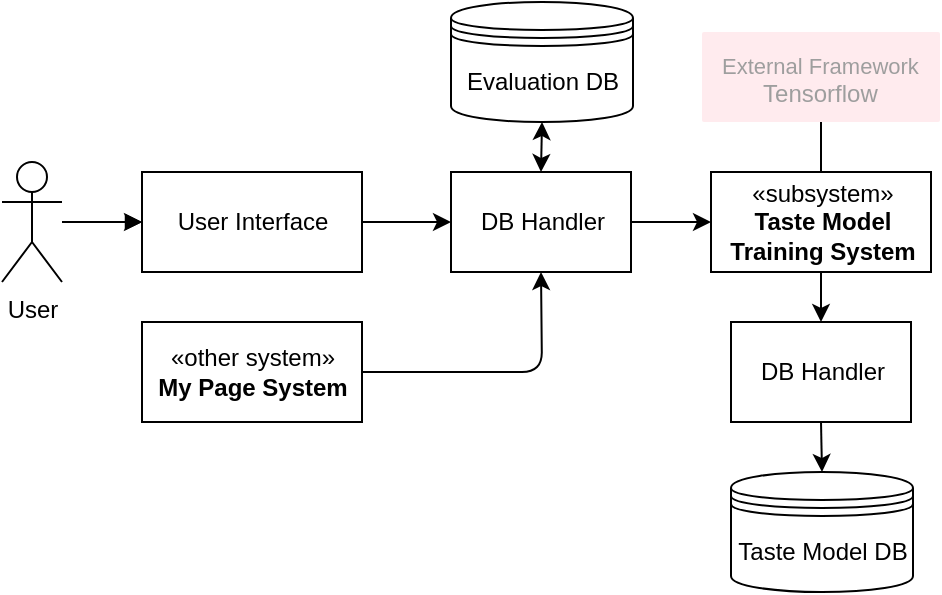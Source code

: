 <mxfile version="10.6.7" type="device"><diagram id="flIHvUKhbrLGpInIwhBi" name="Page-1"><mxGraphModel dx="1443" dy="716" grid="1" gridSize="10" guides="1" tooltips="1" connect="1" arrows="1" fold="1" page="1" pageScale="1" pageWidth="827" pageHeight="1169" math="0" shadow="0"><root><mxCell id="0"/><mxCell id="1" parent="0"/><mxCell id="agSgT3qzKKIjtbzs-4gd-26" value="«subsystem»&lt;br&gt;&lt;b&gt;Taste Model&lt;br&gt;Training System&lt;/b&gt;&lt;br&gt;" style="html=1;" vertex="1" parent="1"><mxGeometry x="394.5" y="120" width="110" height="50" as="geometry"/></mxCell><mxCell id="agSgT3qzKKIjtbzs-4gd-28" value="&lt;div style=&quot;text-align: center ; font-size: 11px&quot;&gt;&lt;span&gt;&lt;font style=&quot;font-size: 11px&quot;&gt;External Framework&lt;/font&gt;&lt;/span&gt;&lt;/div&gt;&lt;div style=&quot;text-align: center&quot;&gt;&lt;font&gt;&lt;font style=&quot;font-size: 12px&quot;&gt;Tensorflow&lt;/font&gt;&lt;/font&gt;&lt;/div&gt;" style="points=[[0,0,0],[0.25,0,0],[0.5,0,0],[0.75,0,0],[1,0,0],[1,0.25,0],[1,0.5,0],[1,0.75,0],[1,1,0],[0.75,1,0],[0.5,1,0],[0.25,1,0],[0,1,0],[0,0.75,0],[0,0.5,0],[0,0.25,0]];rounded=1;absoluteArcSize=1;arcSize=2;html=1;strokeColor=none;gradientColor=none;shadow=0;dashed=0;fontSize=12;fontColor=#9E9E9E;align=left;verticalAlign=top;spacing=10;spacingTop=-4;fillColor=#FFEBEE;" vertex="1" parent="1"><mxGeometry x="390" y="50" width="119" height="45" as="geometry"/></mxCell><mxCell id="agSgT3qzKKIjtbzs-4gd-51" value="" style="edgeStyle=orthogonalEdgeStyle;rounded=0;orthogonalLoop=1;jettySize=auto;html=1;" edge="1" parent="1" source="agSgT3qzKKIjtbzs-4gd-32" target="agSgT3qzKKIjtbzs-4gd-33"><mxGeometry relative="1" as="geometry"/></mxCell><mxCell id="agSgT3qzKKIjtbzs-4gd-32" value="User" style="shape=umlActor;verticalLabelPosition=bottom;labelBackgroundColor=#ffffff;verticalAlign=top;html=1;" vertex="1" parent="1"><mxGeometry x="40" y="115" width="30" height="60" as="geometry"/></mxCell><mxCell id="agSgT3qzKKIjtbzs-4gd-33" value="User Interface" style="html=1;" vertex="1" parent="1"><mxGeometry x="110" y="120" width="110" height="50" as="geometry"/></mxCell><mxCell id="agSgT3qzKKIjtbzs-4gd-34" value="" style="endArrow=block;startArrow=none;endFill=1;startFill=0;html=1;entryX=0;entryY=0.5;entryDx=0;entryDy=0;" edge="1" parent="1" target="agSgT3qzKKIjtbzs-4gd-33"><mxGeometry width="160" relative="1" as="geometry"><mxPoint x="70" y="145" as="sourcePoint"/><mxPoint x="260" y="225" as="targetPoint"/></mxGeometry></mxCell><mxCell id="agSgT3qzKKIjtbzs-4gd-37" value="" style="endArrow=none;html=1;entryX=0.5;entryY=1;entryDx=0;entryDy=0;entryPerimeter=0;exitX=0.5;exitY=0;exitDx=0;exitDy=0;" edge="1" parent="1" source="agSgT3qzKKIjtbzs-4gd-26" target="agSgT3qzKKIjtbzs-4gd-28"><mxGeometry width="50" height="50" relative="1" as="geometry"><mxPoint x="449.5" y="125" as="sourcePoint"/><mxPoint x="485.5" y="95" as="targetPoint"/></mxGeometry></mxCell><mxCell id="agSgT3qzKKIjtbzs-4gd-39" value="DB Handler" style="html=1;" vertex="1" parent="1"><mxGeometry x="264.5" y="120" width="90" height="50" as="geometry"/></mxCell><mxCell id="agSgT3qzKKIjtbzs-4gd-40" value="Evaluation DB" style="shape=datastore;whiteSpace=wrap;html=1;" vertex="1" parent="1"><mxGeometry x="264.5" y="35" width="91" height="60" as="geometry"/></mxCell><mxCell id="agSgT3qzKKIjtbzs-4gd-42" value="" style="endArrow=classic;html=1;exitX=1;exitY=0.5;exitDx=0;exitDy=0;entryX=0;entryY=0.5;entryDx=0;entryDy=0;" edge="1" parent="1" source="agSgT3qzKKIjtbzs-4gd-33" target="agSgT3qzKKIjtbzs-4gd-39"><mxGeometry width="50" height="50" relative="1" as="geometry"><mxPoint x="230" y="275" as="sourcePoint"/><mxPoint x="280" y="225" as="targetPoint"/></mxGeometry></mxCell><mxCell id="agSgT3qzKKIjtbzs-4gd-43" value="«other system»&lt;br&gt;&lt;b&gt;My Page System&lt;/b&gt;" style="html=1;" vertex="1" parent="1"><mxGeometry x="110" y="195" width="110" height="50" as="geometry"/></mxCell><mxCell id="agSgT3qzKKIjtbzs-4gd-44" value="" style="endArrow=classic;html=1;exitX=1;exitY=0.5;exitDx=0;exitDy=0;entryX=0.5;entryY=1;entryDx=0;entryDy=0;" edge="1" parent="1" source="agSgT3qzKKIjtbzs-4gd-43" target="agSgT3qzKKIjtbzs-4gd-39"><mxGeometry width="50" height="50" relative="1" as="geometry"><mxPoint x="460" y="325" as="sourcePoint"/><mxPoint x="510" y="275" as="targetPoint"/><Array as="points"><mxPoint x="310" y="220"/></Array></mxGeometry></mxCell><mxCell id="agSgT3qzKKIjtbzs-4gd-45" value="" style="endArrow=classic;html=1;exitX=0.5;exitY=0;exitDx=0;exitDy=0;entryX=0.5;entryY=1;entryDx=0;entryDy=0;startArrow=classic;startFill=1;" edge="1" parent="1" source="agSgT3qzKKIjtbzs-4gd-39" target="agSgT3qzKKIjtbzs-4gd-40"><mxGeometry width="50" height="50" relative="1" as="geometry"><mxPoint x="400" y="95" as="sourcePoint"/><mxPoint x="450" y="45" as="targetPoint"/></mxGeometry></mxCell><mxCell id="agSgT3qzKKIjtbzs-4gd-46" value="" style="endArrow=classic;html=1;exitX=1;exitY=0.5;exitDx=0;exitDy=0;entryX=0;entryY=0.5;entryDx=0;entryDy=0;" edge="1" parent="1" source="agSgT3qzKKIjtbzs-4gd-39" target="agSgT3qzKKIjtbzs-4gd-26"><mxGeometry width="50" height="50" relative="1" as="geometry"><mxPoint x="410" y="265" as="sourcePoint"/><mxPoint x="460" y="215" as="targetPoint"/></mxGeometry></mxCell><mxCell id="agSgT3qzKKIjtbzs-4gd-47" value="DB Handler" style="html=1;" vertex="1" parent="1"><mxGeometry x="404.5" y="195" width="90" height="50" as="geometry"/></mxCell><mxCell id="agSgT3qzKKIjtbzs-4gd-48" value="" style="endArrow=classic;html=1;exitX=0.5;exitY=1;exitDx=0;exitDy=0;entryX=0.5;entryY=0;entryDx=0;entryDy=0;" edge="1" parent="1" source="agSgT3qzKKIjtbzs-4gd-26" target="agSgT3qzKKIjtbzs-4gd-47"><mxGeometry width="50" height="50" relative="1" as="geometry"><mxPoint x="510" y="205" as="sourcePoint"/><mxPoint x="560" y="155" as="targetPoint"/></mxGeometry></mxCell><mxCell id="agSgT3qzKKIjtbzs-4gd-49" value="Taste Model DB" style="shape=datastore;whiteSpace=wrap;html=1;" vertex="1" parent="1"><mxGeometry x="404.5" y="270" width="91" height="60" as="geometry"/></mxCell><mxCell id="agSgT3qzKKIjtbzs-4gd-50" value="" style="endArrow=classic;html=1;exitX=0.5;exitY=1;exitDx=0;exitDy=0;entryX=0.5;entryY=0;entryDx=0;entryDy=0;" edge="1" parent="1" source="agSgT3qzKKIjtbzs-4gd-47" target="agSgT3qzKKIjtbzs-4gd-49"><mxGeometry width="50" height="50" relative="1" as="geometry"><mxPoint x="500" y="295" as="sourcePoint"/><mxPoint x="550" y="245" as="targetPoint"/></mxGeometry></mxCell></root></mxGraphModel></diagram></mxfile>